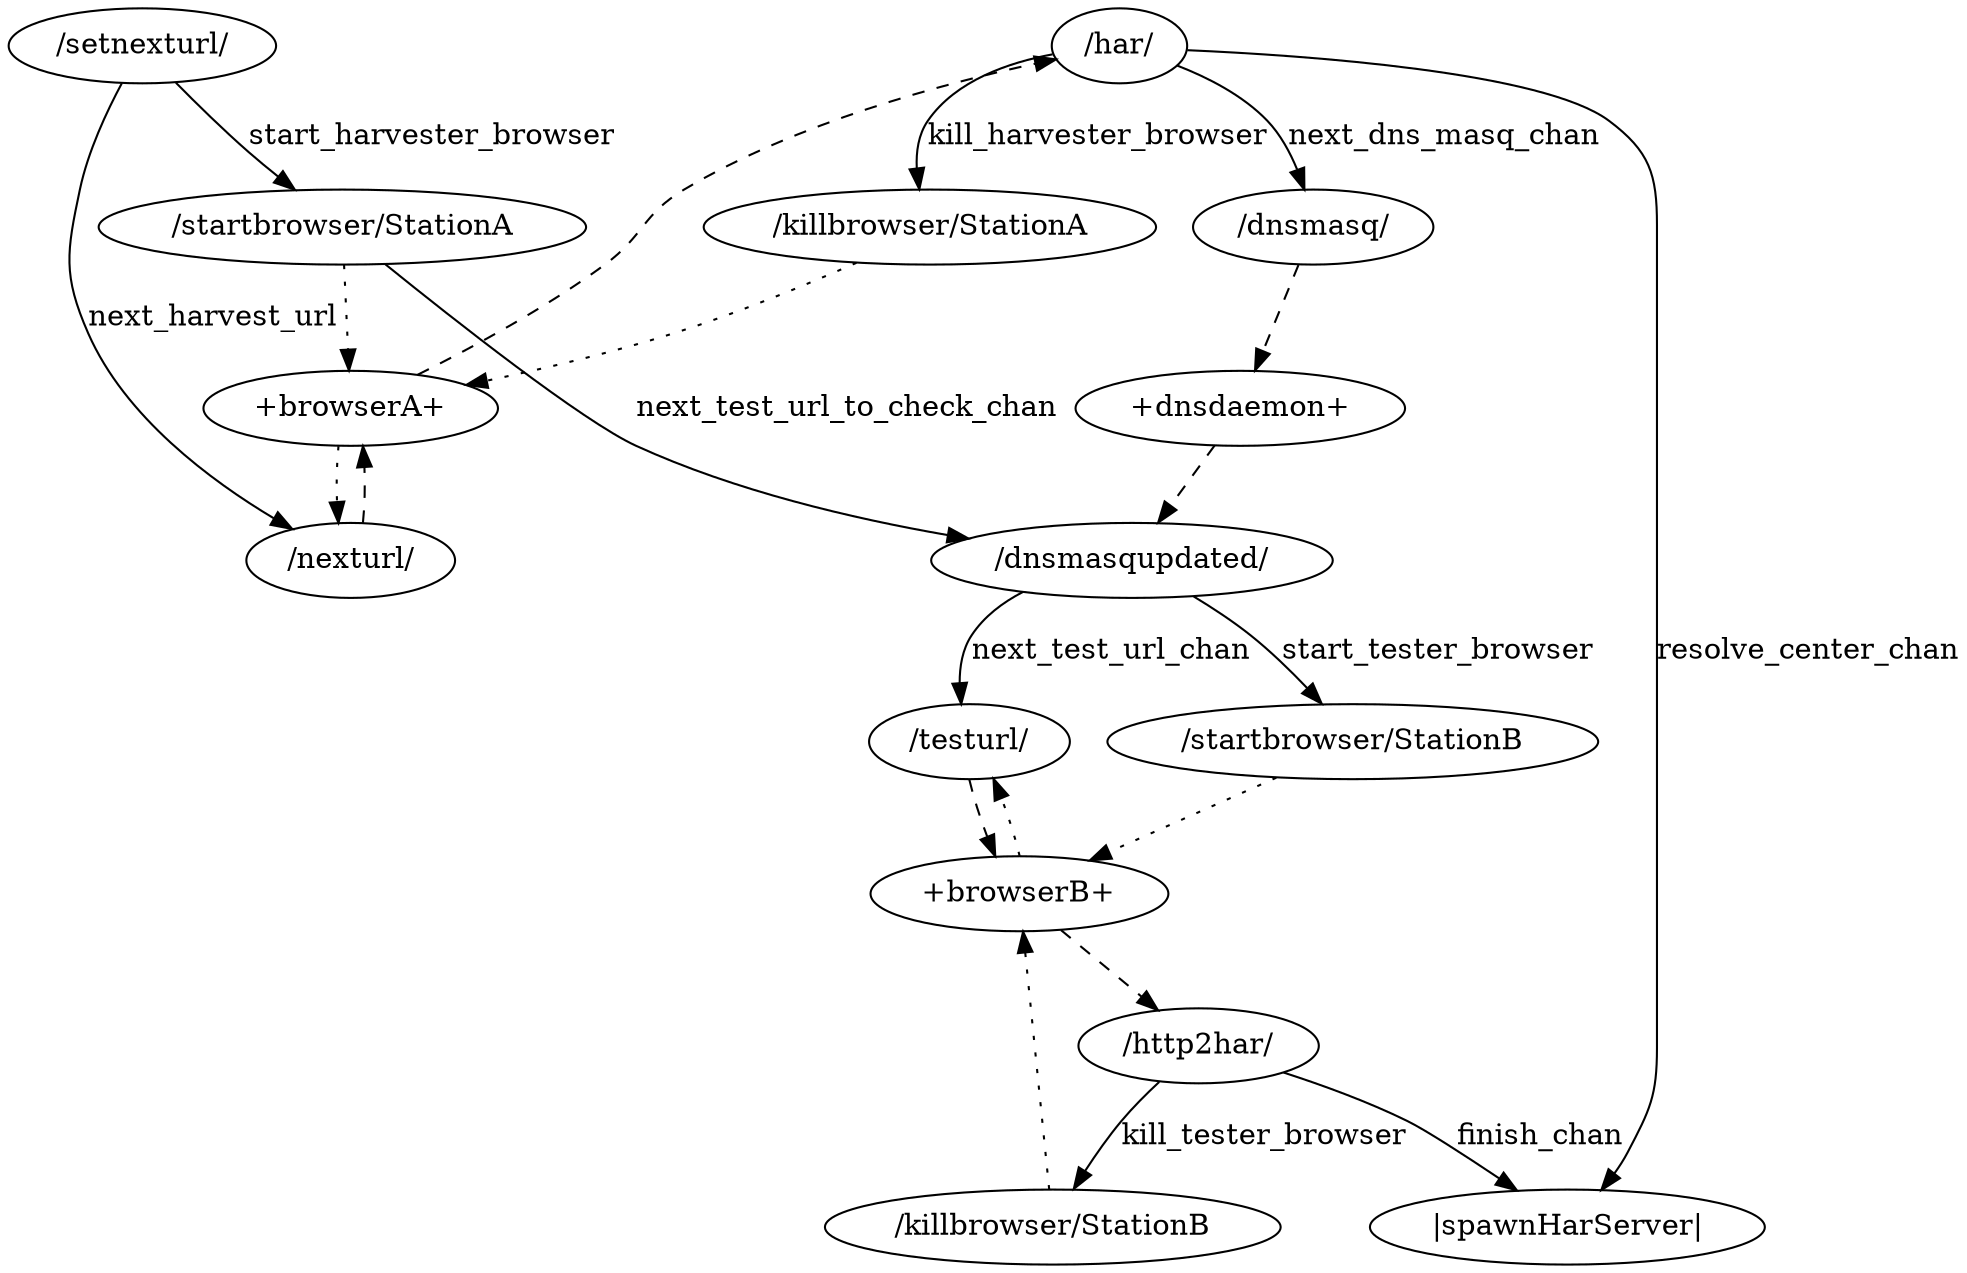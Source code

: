 digraph chans {

    har[label="/har/"];
    nexturl[label="/nexturl/"];
    http2har[label="/http2har/"];
    dnsmasq[label="/dnsmasq/"];
    setnexturl[label="/setnexturl/"];
    dnsmasqupdated[label="/dnsmasqupdated/"];
    testurl[label="/testurl/"];
    startbrowserStationA[label="/startbrowser/StationA"];
    killbrowserStationA[label="/killbrowser/StationA"];

    startbrowserStationB[label="/startbrowser/StationB"];
    killbrowserStationB[label="/killbrowser/StationB"];

    spawnHarServer[label="|spawnHarServer|"];
    dnsdaemon[label="+dnsdaemon+"];
    browserA[label="+browserA+"];
    browserB[label="+browserB+"];
    
    har -> dnsmasq [label="next_dns_masq_chan"];
    har -> killbrowserStationA [label="kill_harvester_browser"];
    killbrowserStationA -> browserA [style="dotted"];
    har -> spawnHarServer [label="resolve_center_chan"];

    dnsmasq -> dnsdaemon [style="dashed"];

    dnsdaemon -> dnsmasqupdated [style="dashed"];

    dnsmasqupdated -> startbrowserStationB [label="start_tester_browser"];
    startbrowserStationB -> browserB [style="dotted"];
    browserB -> testurl [style="dotted"];
    testurl -> browserB [style="dashed"];
    browserB -> http2har[style="dashed"];

    http2har -> killbrowserStationB [label="kill_tester_browser"];
    killbrowserStationB -> browserB [style="dotted"];


    browserA -> nexturl [style="dotted"];
    nexturl -> browserA [style="dashed"];
    browserA -> har [style="dashed"];

    startbrowserStationA -> browserA [ style="dotted"];

    startbrowserStationA -> dnsmasqupdated [label="next_test_url_to_check_chan"];

    http2har -> spawnHarServer [label="finish_chan"];

    dnsmasqupdated ->  testurl [label="next_test_url_chan"];

    setnexturl -> startbrowserStationA [label="start_harvester_browser"];
    setnexturl -> nexturl [label="next_harvest_url"];

}
